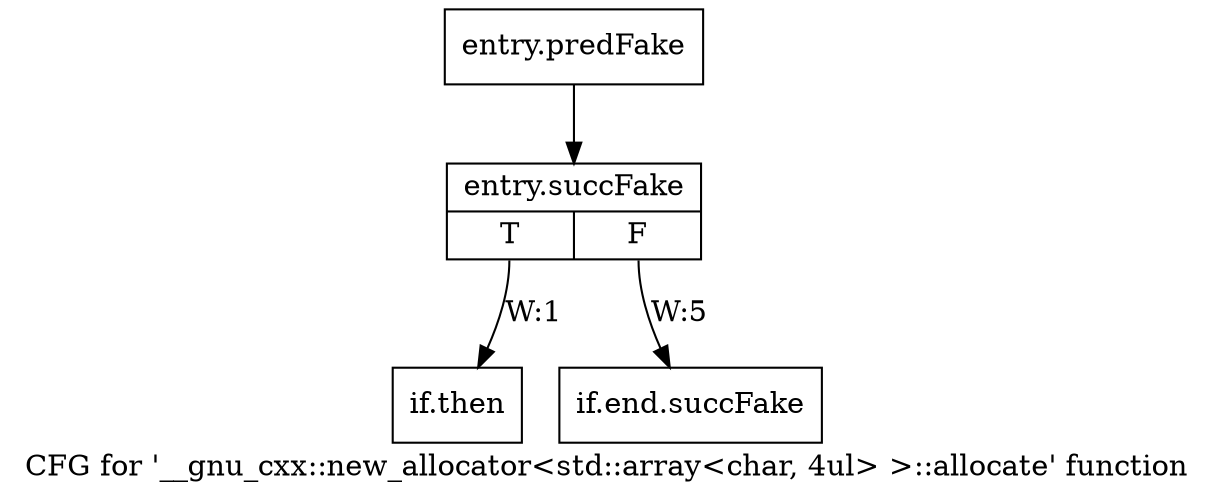 digraph "CFG for '__gnu_cxx::new_allocator\<std::array\<char, 4ul\> \>::allocate' function" {
	label="CFG for '__gnu_cxx::new_allocator\<std::array\<char, 4ul\> \>::allocate' function";

	Node0x44fa8a0 [shape=record,filename="",linenumber="",label="{entry.predFake}"];
	Node0x44fa8a0 -> Node0x478e450[ callList="" memoryops="" filename="/tools/Xilinx/Vitis_HLS/2023.1/tps/lnx64/gcc-8.3.0/lib/gcc/x86_64-pc-linux-gnu/8.3.0/../../../../include/c++/8.3.0/ext/new_allocator.h" execusionnum="4"];
	Node0x478e450 [shape=record,filename="/tools/Xilinx/Vitis_HLS/2023.1/tps/lnx64/gcc-8.3.0/lib/gcc/x86_64-pc-linux-gnu/8.3.0/../../../../include/c++/8.3.0/ext/new_allocator.h",linenumber="101",label="{entry.succFake|{<s0>T|<s1>F}}"];
	Node0x478e450:s0 -> Node0x44fb540[label="W:1"];
	Node0x478e450:s1 -> Node0x478e500[label="W:5" callList="" memoryops="" filename="/tools/Xilinx/Vitis_HLS/2023.1/tps/lnx64/gcc-8.3.0/lib/gcc/x86_64-pc-linux-gnu/8.3.0/../../../../include/c++/8.3.0/ext/new_allocator.h" execusionnum="4"];
	Node0x44fb540 [shape=record,filename="/tools/Xilinx/Vitis_HLS/2023.1/tps/lnx64/gcc-8.3.0/lib/gcc/x86_64-pc-linux-gnu/8.3.0/../../../../include/c++/8.3.0/ext/new_allocator.h",linenumber="102",label="{if.then}"];
	Node0x478e500 [shape=record,filename="/tools/Xilinx/Vitis_HLS/2023.1/tps/lnx64/gcc-8.3.0/lib/gcc/x86_64-pc-linux-gnu/8.3.0/../../../../include/c++/8.3.0/ext/new_allocator.h",linenumber="111",label="{if.end.succFake}"];
}
